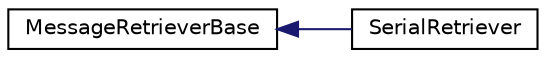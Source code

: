 digraph "Graphical Class Hierarchy"
{
 // LATEX_PDF_SIZE
  edge [fontname="Helvetica",fontsize="10",labelfontname="Helvetica",labelfontsize="10"];
  node [fontname="Helvetica",fontsize="10",shape=record];
  rankdir="LR";
  Node0 [label="MessageRetrieverBase",height=0.2,width=0.4,color="black", fillcolor="white", style="filled",URL="$classMessageRetrieverBase.html",tooltip="Create the base class for the message retreiver. All different ways of retrieving messages must be do..."];
  Node0 -> Node1 [dir="back",color="midnightblue",fontsize="10",style="solid",fontname="Helvetica"];
  Node1 [label="SerialRetriever",height=0.2,width=0.4,color="black", fillcolor="white", style="filled",URL="$classSerialRetriever.html",tooltip="The class that represents the Serial retriever."];
}
